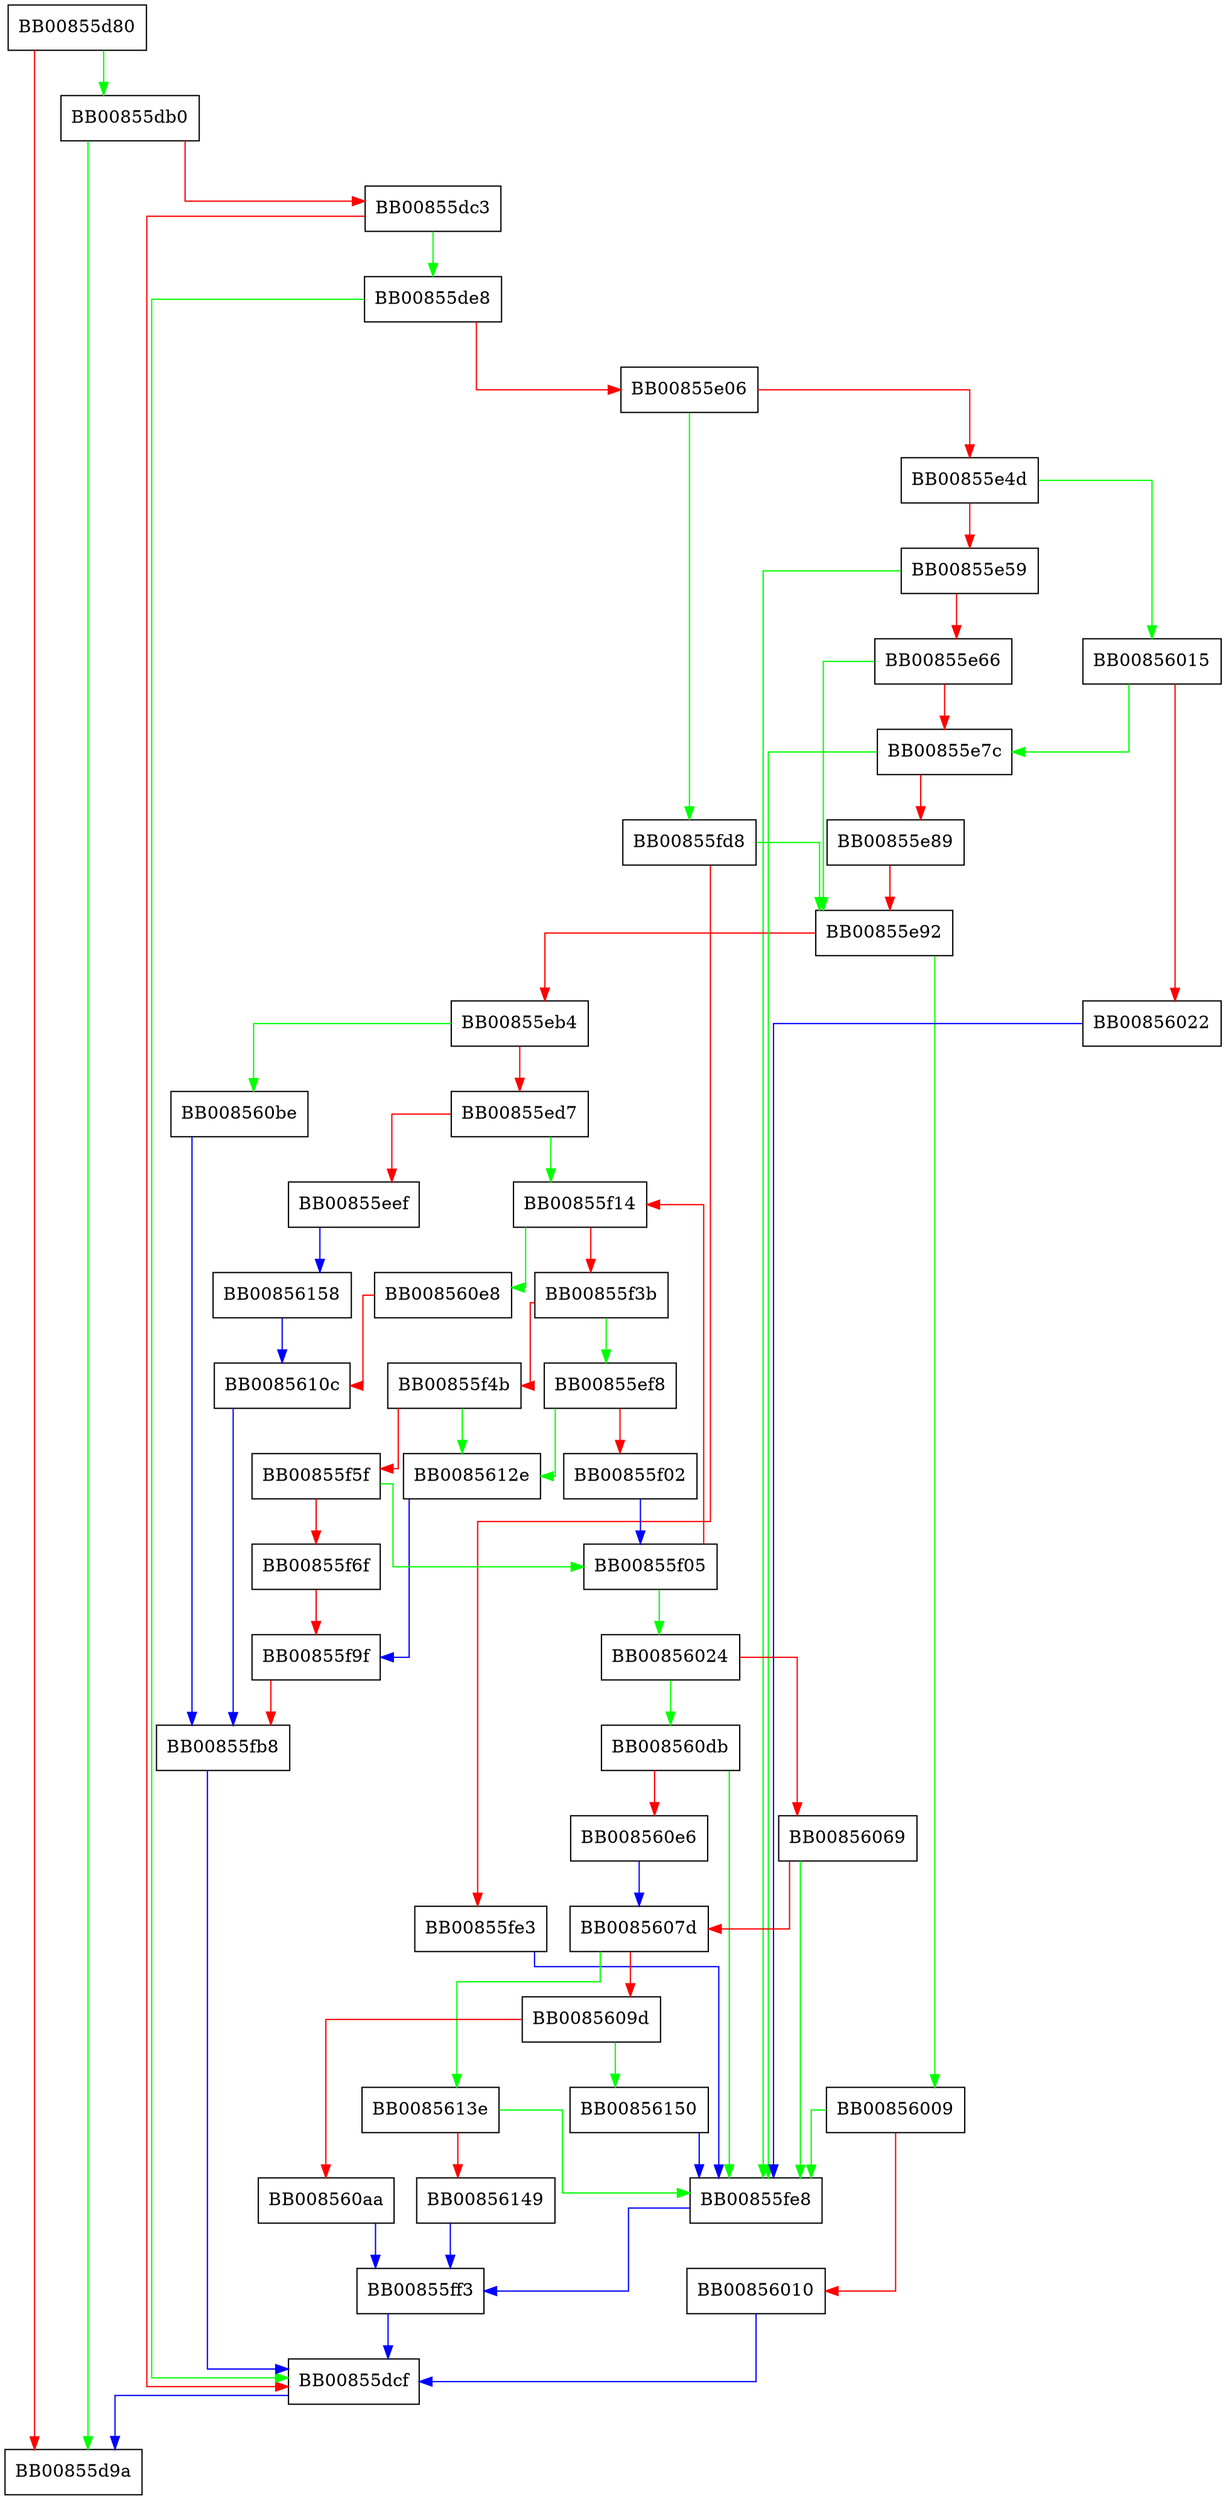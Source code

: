 digraph ossl_policy_cache_set {
  node [shape="box"];
  graph [splines=ortho];
  BB00855d80 -> BB00855db0 [color="green"];
  BB00855d80 -> BB00855d9a [color="red"];
  BB00855db0 -> BB00855d9a [color="green"];
  BB00855db0 -> BB00855dc3 [color="red"];
  BB00855dc3 -> BB00855de8 [color="green"];
  BB00855dc3 -> BB00855dcf [color="red"];
  BB00855dcf -> BB00855d9a [color="blue"];
  BB00855de8 -> BB00855dcf [color="green"];
  BB00855de8 -> BB00855e06 [color="red"];
  BB00855e06 -> BB00855fd8 [color="green"];
  BB00855e06 -> BB00855e4d [color="red"];
  BB00855e4d -> BB00856015 [color="green"];
  BB00855e4d -> BB00855e59 [color="red"];
  BB00855e59 -> BB00855fe8 [color="green"];
  BB00855e59 -> BB00855e66 [color="red"];
  BB00855e66 -> BB00855e92 [color="green"];
  BB00855e66 -> BB00855e7c [color="red"];
  BB00855e7c -> BB00855fe8 [color="green"];
  BB00855e7c -> BB00855e89 [color="red"];
  BB00855e89 -> BB00855e92 [color="red"];
  BB00855e92 -> BB00856009 [color="green"];
  BB00855e92 -> BB00855eb4 [color="red"];
  BB00855eb4 -> BB008560be [color="green"];
  BB00855eb4 -> BB00855ed7 [color="red"];
  BB00855ed7 -> BB00855f14 [color="green"];
  BB00855ed7 -> BB00855eef [color="red"];
  BB00855eef -> BB00856158 [color="blue"];
  BB00855ef8 -> BB0085612e [color="green"];
  BB00855ef8 -> BB00855f02 [color="red"];
  BB00855f02 -> BB00855f05 [color="blue"];
  BB00855f05 -> BB00856024 [color="green"];
  BB00855f05 -> BB00855f14 [color="red"];
  BB00855f14 -> BB008560e8 [color="green"];
  BB00855f14 -> BB00855f3b [color="red"];
  BB00855f3b -> BB00855ef8 [color="green"];
  BB00855f3b -> BB00855f4b [color="red"];
  BB00855f4b -> BB0085612e [color="green"];
  BB00855f4b -> BB00855f5f [color="red"];
  BB00855f5f -> BB00855f05 [color="green"];
  BB00855f5f -> BB00855f6f [color="red"];
  BB00855f6f -> BB00855f9f [color="red"];
  BB00855f9f -> BB00855fb8 [color="red"];
  BB00855fb8 -> BB00855dcf [color="blue"];
  BB00855fd8 -> BB00855e92 [color="green"];
  BB00855fd8 -> BB00855fe3 [color="red"];
  BB00855fe3 -> BB00855fe8 [color="blue"];
  BB00855fe8 -> BB00855ff3 [color="blue"];
  BB00855ff3 -> BB00855dcf [color="blue"];
  BB00856009 -> BB00855fe8 [color="green"];
  BB00856009 -> BB00856010 [color="red"];
  BB00856010 -> BB00855dcf [color="blue"];
  BB00856015 -> BB00855e7c [color="green"];
  BB00856015 -> BB00856022 [color="red"];
  BB00856022 -> BB00855fe8 [color="blue"];
  BB00856024 -> BB008560db [color="green"];
  BB00856024 -> BB00856069 [color="red"];
  BB00856069 -> BB00855fe8 [color="green"];
  BB00856069 -> BB0085607d [color="red"];
  BB0085607d -> BB0085613e [color="green"];
  BB0085607d -> BB0085609d [color="red"];
  BB0085609d -> BB00856150 [color="green"];
  BB0085609d -> BB008560aa [color="red"];
  BB008560aa -> BB00855ff3 [color="blue"];
  BB008560be -> BB00855fb8 [color="blue"];
  BB008560db -> BB00855fe8 [color="green"];
  BB008560db -> BB008560e6 [color="red"];
  BB008560e6 -> BB0085607d [color="blue"];
  BB008560e8 -> BB0085610c [color="red"];
  BB0085610c -> BB00855fb8 [color="blue"];
  BB0085612e -> BB00855f9f [color="blue"];
  BB0085613e -> BB00855fe8 [color="green"];
  BB0085613e -> BB00856149 [color="red"];
  BB00856149 -> BB00855ff3 [color="blue"];
  BB00856150 -> BB00855fe8 [color="blue"];
  BB00856158 -> BB0085610c [color="blue"];
}